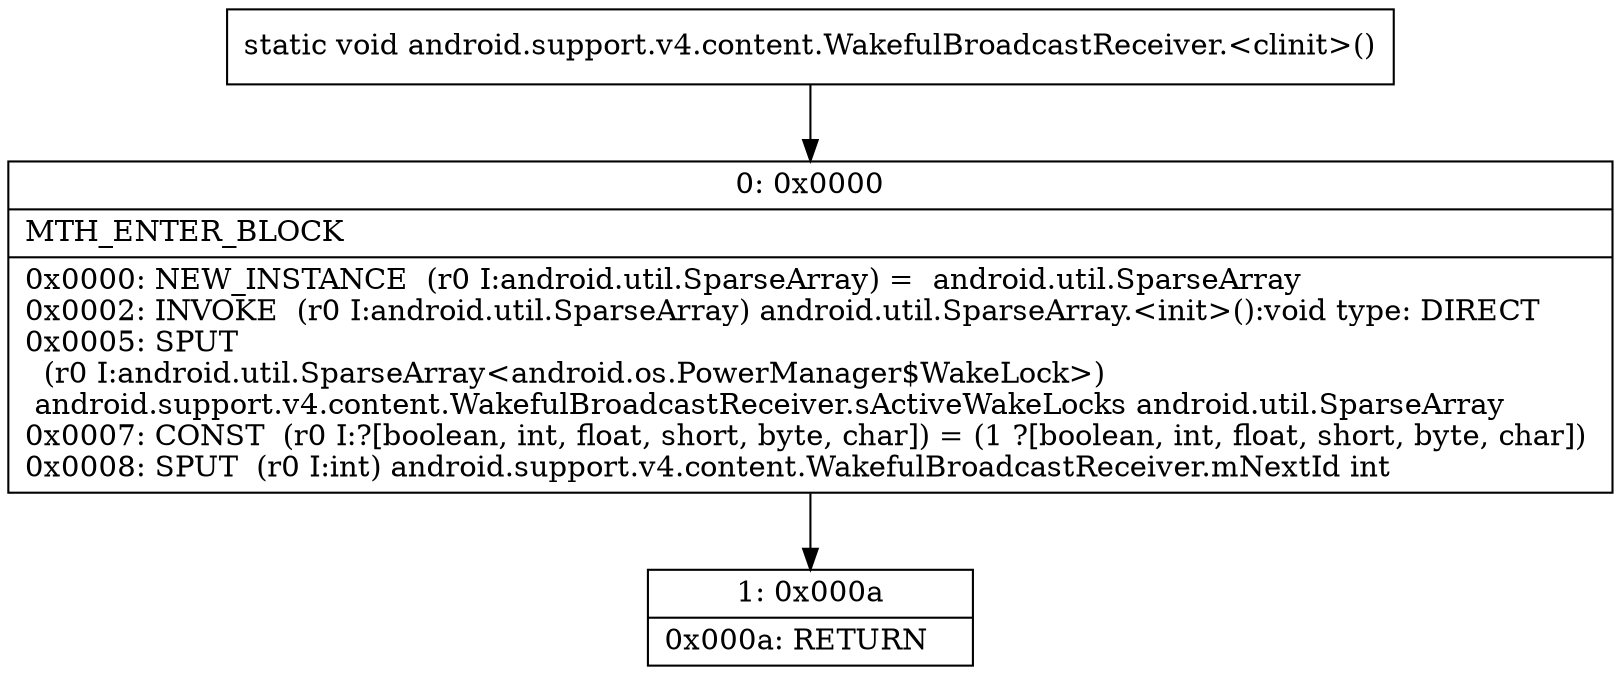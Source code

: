 digraph "CFG forandroid.support.v4.content.WakefulBroadcastReceiver.\<clinit\>()V" {
Node_0 [shape=record,label="{0\:\ 0x0000|MTH_ENTER_BLOCK\l|0x0000: NEW_INSTANCE  (r0 I:android.util.SparseArray) =  android.util.SparseArray \l0x0002: INVOKE  (r0 I:android.util.SparseArray) android.util.SparseArray.\<init\>():void type: DIRECT \l0x0005: SPUT  \l  (r0 I:android.util.SparseArray\<android.os.PowerManager$WakeLock\>)\l android.support.v4.content.WakefulBroadcastReceiver.sActiveWakeLocks android.util.SparseArray \l0x0007: CONST  (r0 I:?[boolean, int, float, short, byte, char]) = (1 ?[boolean, int, float, short, byte, char]) \l0x0008: SPUT  (r0 I:int) android.support.v4.content.WakefulBroadcastReceiver.mNextId int \l}"];
Node_1 [shape=record,label="{1\:\ 0x000a|0x000a: RETURN   \l}"];
MethodNode[shape=record,label="{static void android.support.v4.content.WakefulBroadcastReceiver.\<clinit\>() }"];
MethodNode -> Node_0;
Node_0 -> Node_1;
}


